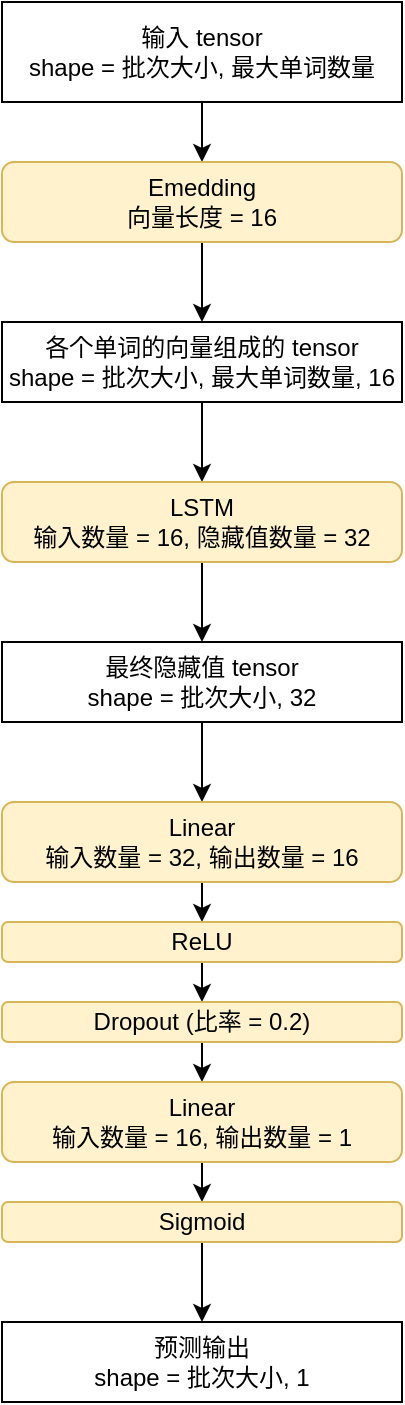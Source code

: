 <mxfile version="12.9.3" type="device"><diagram id="UCyV2eWicBloQZbeTwPO" name="Page-1"><mxGraphModel dx="946" dy="604" grid="1" gridSize="10" guides="1" tooltips="1" connect="1" arrows="1" fold="1" page="1" pageScale="1" pageWidth="850" pageHeight="1100" math="0" shadow="0"><root><mxCell id="0"/><mxCell id="1" parent="0"/><mxCell id="L2OtaKf9mOcqgdcKOOXw-5" style="edgeStyle=orthogonalEdgeStyle;rounded=0;orthogonalLoop=1;jettySize=auto;html=1;exitX=0.5;exitY=1;exitDx=0;exitDy=0;" parent="1" source="L2OtaKf9mOcqgdcKOOXw-1" target="L2OtaKf9mOcqgdcKOOXw-4" edge="1"><mxGeometry relative="1" as="geometry"/></mxCell><mxCell id="L2OtaKf9mOcqgdcKOOXw-1" value="输入 tensor&lt;br&gt;shape = 批次大小, 最大单词数量" style="rounded=0;whiteSpace=wrap;html=1;" parent="1" vertex="1"><mxGeometry x="200" y="160" width="200" height="50" as="geometry"/></mxCell><mxCell id="L2OtaKf9mOcqgdcKOOXw-8" style="edgeStyle=orthogonalEdgeStyle;rounded=0;orthogonalLoop=1;jettySize=auto;html=1;exitX=0.5;exitY=1;exitDx=0;exitDy=0;entryX=0.5;entryY=0;entryDx=0;entryDy=0;" parent="1" source="L2OtaKf9mOcqgdcKOOXw-4" target="L2OtaKf9mOcqgdcKOOXw-6" edge="1"><mxGeometry relative="1" as="geometry"/></mxCell><mxCell id="L2OtaKf9mOcqgdcKOOXw-4" value="Emedding&lt;br&gt;向量长度 = 16" style="rounded=1;whiteSpace=wrap;html=1;fillColor=#fff2cc;strokeColor=#d6b656;" parent="1" vertex="1"><mxGeometry x="200" y="240" width="200" height="40" as="geometry"/></mxCell><mxCell id="L2OtaKf9mOcqgdcKOOXw-13" style="edgeStyle=orthogonalEdgeStyle;rounded=0;orthogonalLoop=1;jettySize=auto;html=1;exitX=0.5;exitY=1;exitDx=0;exitDy=0;entryX=0.5;entryY=0;entryDx=0;entryDy=0;" parent="1" source="L2OtaKf9mOcqgdcKOOXw-6" target="L2OtaKf9mOcqgdcKOOXw-12" edge="1"><mxGeometry relative="1" as="geometry"/></mxCell><mxCell id="L2OtaKf9mOcqgdcKOOXw-6" value="各个单词的向量组成的 tensor&lt;br&gt;shape = 批次大小, 最大单词数量, 16" style="rounded=0;whiteSpace=wrap;html=1;" parent="1" vertex="1"><mxGeometry x="200" y="320" width="200" height="40" as="geometry"/></mxCell><mxCell id="L2OtaKf9mOcqgdcKOOXw-15" style="edgeStyle=orthogonalEdgeStyle;rounded=0;orthogonalLoop=1;jettySize=auto;html=1;exitX=0.5;exitY=1;exitDx=0;exitDy=0;" parent="1" source="L2OtaKf9mOcqgdcKOOXw-12" target="L2OtaKf9mOcqgdcKOOXw-14" edge="1"><mxGeometry relative="1" as="geometry"/></mxCell><mxCell id="L2OtaKf9mOcqgdcKOOXw-12" value="LSTM&lt;br&gt;输入数量 = 16, 隐藏值数量 = 32" style="rounded=1;whiteSpace=wrap;html=1;fillColor=#fff2cc;strokeColor=#d6b656;" parent="1" vertex="1"><mxGeometry x="200" y="400" width="200" height="40" as="geometry"/></mxCell><mxCell id="L2OtaKf9mOcqgdcKOOXw-20" style="edgeStyle=orthogonalEdgeStyle;rounded=0;orthogonalLoop=1;jettySize=auto;html=1;exitX=0.5;exitY=1;exitDx=0;exitDy=0;entryX=0.5;entryY=0;entryDx=0;entryDy=0;" parent="1" source="L2OtaKf9mOcqgdcKOOXw-14" target="L2OtaKf9mOcqgdcKOOXw-17" edge="1"><mxGeometry relative="1" as="geometry"/></mxCell><mxCell id="L2OtaKf9mOcqgdcKOOXw-14" value="最终隐藏值 tensor&lt;br&gt;shape = 批次大小, 32" style="rounded=0;whiteSpace=wrap;html=1;" parent="1" vertex="1"><mxGeometry x="200" y="480" width="200" height="40" as="geometry"/></mxCell><mxCell id="L2OtaKf9mOcqgdcKOOXw-21" style="edgeStyle=orthogonalEdgeStyle;rounded=0;orthogonalLoop=1;jettySize=auto;html=1;exitX=0.5;exitY=1;exitDx=0;exitDy=0;entryX=0.5;entryY=0;entryDx=0;entryDy=0;" parent="1" source="L2OtaKf9mOcqgdcKOOXw-17" target="L2OtaKf9mOcqgdcKOOXw-18" edge="1"><mxGeometry relative="1" as="geometry"/></mxCell><mxCell id="L2OtaKf9mOcqgdcKOOXw-17" value="Linear&lt;br&gt;输入数量 = 32, 输出数量 = 16" style="rounded=1;whiteSpace=wrap;html=1;fillColor=#fff2cc;strokeColor=#d6b656;" parent="1" vertex="1"><mxGeometry x="200" y="560" width="200" height="40" as="geometry"/></mxCell><mxCell id="L2OtaKf9mOcqgdcKOOXw-22" style="edgeStyle=orthogonalEdgeStyle;rounded=0;orthogonalLoop=1;jettySize=auto;html=1;exitX=0.5;exitY=1;exitDx=0;exitDy=0;entryX=0.5;entryY=0;entryDx=0;entryDy=0;" parent="1" source="L2OtaKf9mOcqgdcKOOXw-18" target="L2OtaKf9mOcqgdcKOOXw-19" edge="1"><mxGeometry relative="1" as="geometry"/></mxCell><mxCell id="L2OtaKf9mOcqgdcKOOXw-18" value="ReLU" style="rounded=1;whiteSpace=wrap;html=1;fillColor=#fff2cc;strokeColor=#d6b656;" parent="1" vertex="1"><mxGeometry x="200" y="620" width="200" height="20" as="geometry"/></mxCell><mxCell id="L2OtaKf9mOcqgdcKOOXw-25" style="edgeStyle=orthogonalEdgeStyle;rounded=0;orthogonalLoop=1;jettySize=auto;html=1;exitX=0.5;exitY=1;exitDx=0;exitDy=0;entryX=0.5;entryY=0;entryDx=0;entryDy=0;" parent="1" source="L2OtaKf9mOcqgdcKOOXw-19" target="L2OtaKf9mOcqgdcKOOXw-23" edge="1"><mxGeometry relative="1" as="geometry"/></mxCell><mxCell id="L2OtaKf9mOcqgdcKOOXw-19" value="Dropout (比率 = 0.2)" style="rounded=1;whiteSpace=wrap;html=1;fillColor=#fff2cc;strokeColor=#d6b656;" parent="1" vertex="1"><mxGeometry x="200" y="660" width="200" height="20" as="geometry"/></mxCell><mxCell id="L2OtaKf9mOcqgdcKOOXw-26" style="edgeStyle=orthogonalEdgeStyle;rounded=0;orthogonalLoop=1;jettySize=auto;html=1;exitX=0.5;exitY=1;exitDx=0;exitDy=0;entryX=0.5;entryY=0;entryDx=0;entryDy=0;" parent="1" source="L2OtaKf9mOcqgdcKOOXw-23" target="L2OtaKf9mOcqgdcKOOXw-24" edge="1"><mxGeometry relative="1" as="geometry"/></mxCell><mxCell id="L2OtaKf9mOcqgdcKOOXw-23" value="Linear&lt;br&gt;输入数量 = 16, 输出数量 = 1" style="rounded=1;whiteSpace=wrap;html=1;fillColor=#fff2cc;strokeColor=#d6b656;" parent="1" vertex="1"><mxGeometry x="200" y="700" width="200" height="40" as="geometry"/></mxCell><mxCell id="L2OtaKf9mOcqgdcKOOXw-28" style="edgeStyle=orthogonalEdgeStyle;rounded=0;orthogonalLoop=1;jettySize=auto;html=1;exitX=0.5;exitY=1;exitDx=0;exitDy=0;" parent="1" source="L2OtaKf9mOcqgdcKOOXw-24" target="L2OtaKf9mOcqgdcKOOXw-27" edge="1"><mxGeometry relative="1" as="geometry"/></mxCell><mxCell id="L2OtaKf9mOcqgdcKOOXw-24" value="Sigmoid" style="rounded=1;whiteSpace=wrap;html=1;fillColor=#fff2cc;strokeColor=#d6b656;" parent="1" vertex="1"><mxGeometry x="200" y="760" width="200" height="20" as="geometry"/></mxCell><mxCell id="L2OtaKf9mOcqgdcKOOXw-27" value="预测输出&lt;br&gt;shape = 批次大小, 1" style="rounded=0;whiteSpace=wrap;html=1;" parent="1" vertex="1"><mxGeometry x="200" y="820" width="200" height="40" as="geometry"/></mxCell></root></mxGraphModel></diagram></mxfile>
